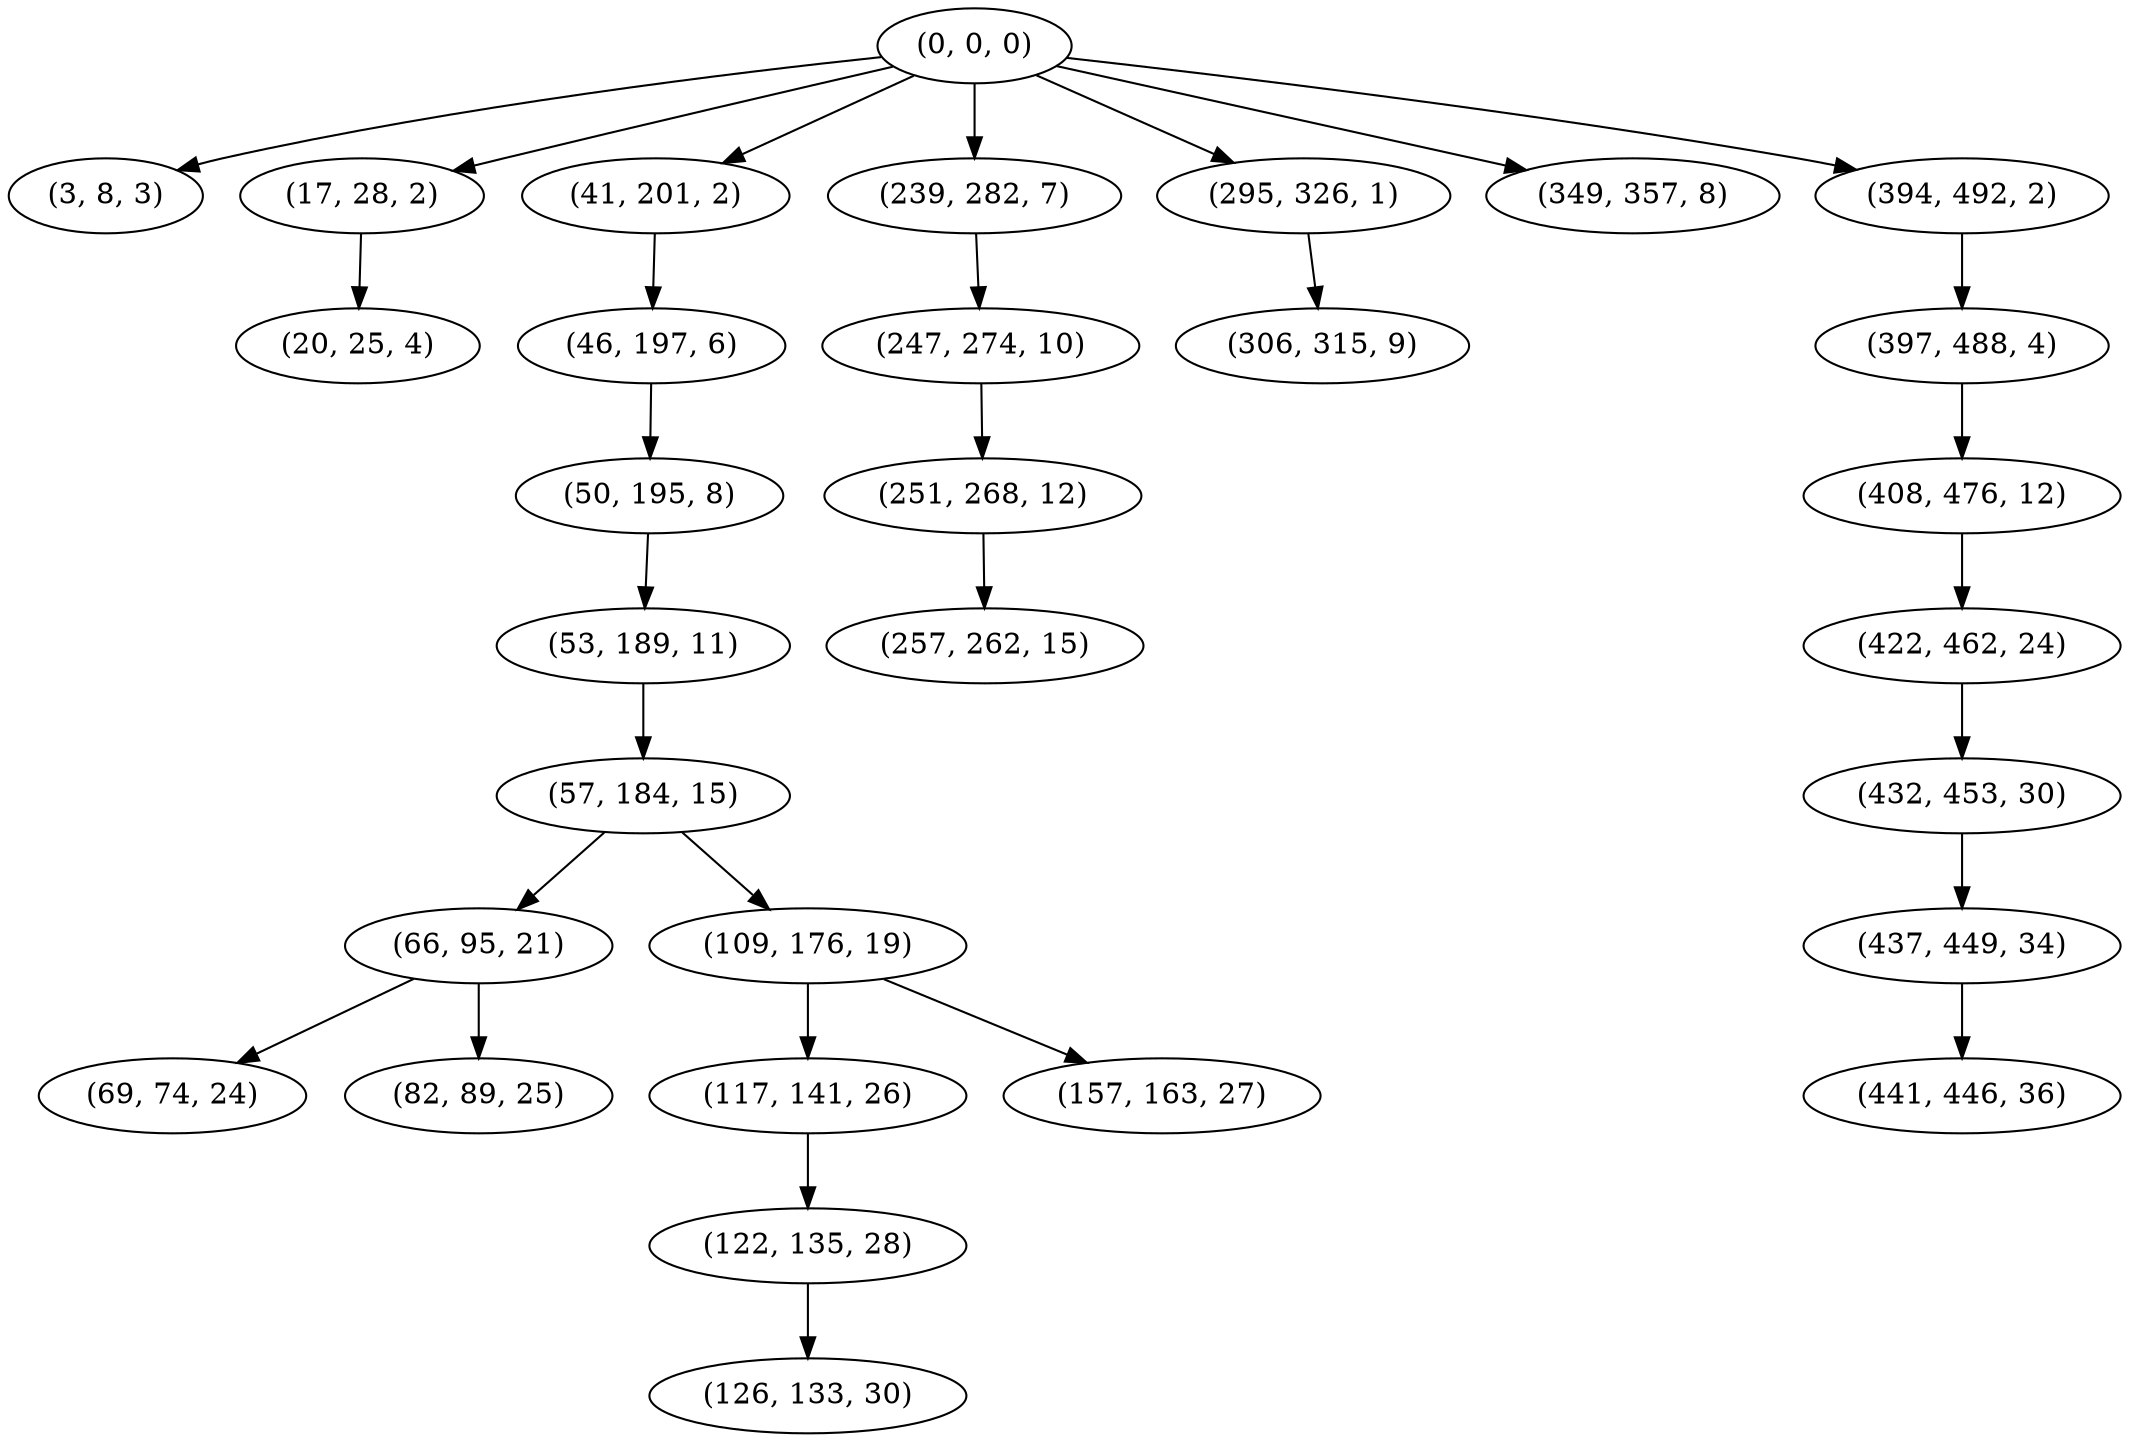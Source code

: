 digraph tree {
    "(0, 0, 0)";
    "(3, 8, 3)";
    "(17, 28, 2)";
    "(20, 25, 4)";
    "(41, 201, 2)";
    "(46, 197, 6)";
    "(50, 195, 8)";
    "(53, 189, 11)";
    "(57, 184, 15)";
    "(66, 95, 21)";
    "(69, 74, 24)";
    "(82, 89, 25)";
    "(109, 176, 19)";
    "(117, 141, 26)";
    "(122, 135, 28)";
    "(126, 133, 30)";
    "(157, 163, 27)";
    "(239, 282, 7)";
    "(247, 274, 10)";
    "(251, 268, 12)";
    "(257, 262, 15)";
    "(295, 326, 1)";
    "(306, 315, 9)";
    "(349, 357, 8)";
    "(394, 492, 2)";
    "(397, 488, 4)";
    "(408, 476, 12)";
    "(422, 462, 24)";
    "(432, 453, 30)";
    "(437, 449, 34)";
    "(441, 446, 36)";
    "(0, 0, 0)" -> "(3, 8, 3)";
    "(0, 0, 0)" -> "(17, 28, 2)";
    "(0, 0, 0)" -> "(41, 201, 2)";
    "(0, 0, 0)" -> "(239, 282, 7)";
    "(0, 0, 0)" -> "(295, 326, 1)";
    "(0, 0, 0)" -> "(349, 357, 8)";
    "(0, 0, 0)" -> "(394, 492, 2)";
    "(17, 28, 2)" -> "(20, 25, 4)";
    "(41, 201, 2)" -> "(46, 197, 6)";
    "(46, 197, 6)" -> "(50, 195, 8)";
    "(50, 195, 8)" -> "(53, 189, 11)";
    "(53, 189, 11)" -> "(57, 184, 15)";
    "(57, 184, 15)" -> "(66, 95, 21)";
    "(57, 184, 15)" -> "(109, 176, 19)";
    "(66, 95, 21)" -> "(69, 74, 24)";
    "(66, 95, 21)" -> "(82, 89, 25)";
    "(109, 176, 19)" -> "(117, 141, 26)";
    "(109, 176, 19)" -> "(157, 163, 27)";
    "(117, 141, 26)" -> "(122, 135, 28)";
    "(122, 135, 28)" -> "(126, 133, 30)";
    "(239, 282, 7)" -> "(247, 274, 10)";
    "(247, 274, 10)" -> "(251, 268, 12)";
    "(251, 268, 12)" -> "(257, 262, 15)";
    "(295, 326, 1)" -> "(306, 315, 9)";
    "(394, 492, 2)" -> "(397, 488, 4)";
    "(397, 488, 4)" -> "(408, 476, 12)";
    "(408, 476, 12)" -> "(422, 462, 24)";
    "(422, 462, 24)" -> "(432, 453, 30)";
    "(432, 453, 30)" -> "(437, 449, 34)";
    "(437, 449, 34)" -> "(441, 446, 36)";
}
